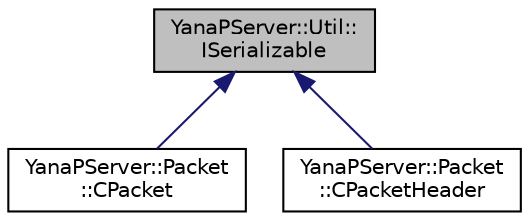 digraph "YanaPServer::Util::ISerializable"
{
  edge [fontname="Helvetica",fontsize="10",labelfontname="Helvetica",labelfontsize="10"];
  node [fontname="Helvetica",fontsize="10",shape=record];
  Node0 [label="YanaPServer::Util::\lISerializable",height=0.2,width=0.4,color="black", fillcolor="grey75", style="filled", fontcolor="black"];
  Node0 -> Node1 [dir="back",color="midnightblue",fontsize="10",style="solid",fontname="Helvetica"];
  Node1 [label="YanaPServer::Packet\l::CPacket",height=0.2,width=0.4,color="black", fillcolor="white", style="filled",URL="$class_yana_p_server_1_1_packet_1_1_c_packet.html",tooltip="パケット基底クラス "];
  Node0 -> Node2 [dir="back",color="midnightblue",fontsize="10",style="solid",fontname="Helvetica"];
  Node2 [label="YanaPServer::Packet\l::CPacketHeader",height=0.2,width=0.4,color="black", fillcolor="white", style="filled",URL="$class_yana_p_server_1_1_packet_1_1_c_packet_header.html",tooltip="パケットヘッダ "];
}
